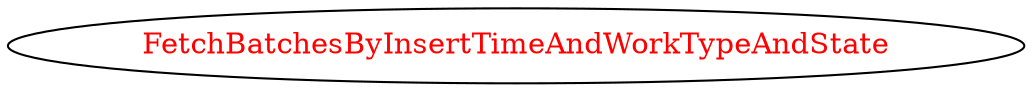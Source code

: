 digraph dependencyGraph {
 concentrate=true;
 ranksep="2.0";
 rankdir="LR"; 
 splines="ortho";
"FetchBatchesByInsertTimeAndWorkTypeAndState" [fontcolor="red"];
}
